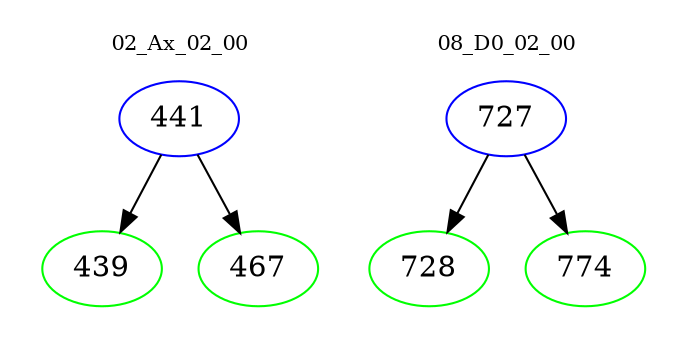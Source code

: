digraph{
subgraph cluster_0 {
color = white
label = "02_Ax_02_00";
fontsize=10;
T0_441 [label="441", color="blue"]
T0_441 -> T0_439 [color="black"]
T0_439 [label="439", color="green"]
T0_441 -> T0_467 [color="black"]
T0_467 [label="467", color="green"]
}
subgraph cluster_1 {
color = white
label = "08_D0_02_00";
fontsize=10;
T1_727 [label="727", color="blue"]
T1_727 -> T1_728 [color="black"]
T1_728 [label="728", color="green"]
T1_727 -> T1_774 [color="black"]
T1_774 [label="774", color="green"]
}
}
